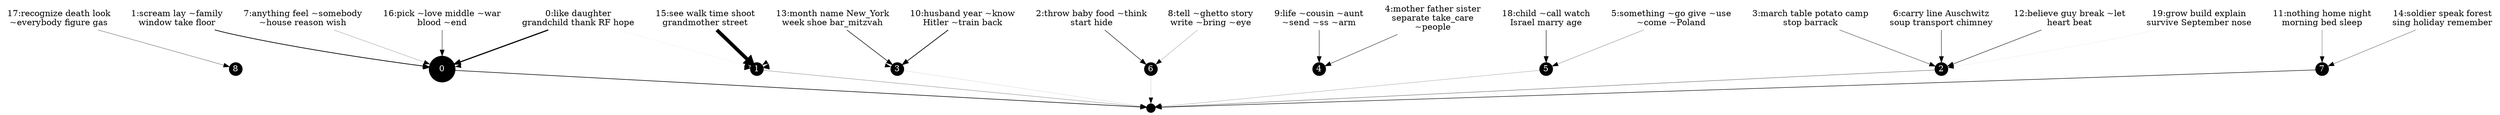 strict digraph {
	node [shape=point];
	n1_0 -> n2_0 [penwidth=0.93];
	n0_0 -> n1_0 [penwidth=1.87];
	n0_0 -> n1_1 [penwidth=0.03];
	n0_1 -> n1_0 [penwidth=1.16];
	n0_1 -> n1_1 [penwidth=0.02];
	n0_7 -> n1_0 [penwidth=0.23];
	n0_7 -> n1_1 [penwidth=0.01];
	n0_15 -> n1_0 [penwidth=0.00];
	n0_15 -> n1_1 [penwidth=5.95];
	n0_15 -> n1_3 [penwidth=0.00];
	n0_16 -> n1_0 [penwidth=0.62];
	n0_16 -> n1_1 [penwidth=0.01];
	n0_17 -> n1_0 [penwidth=0.00];
	n0_17 -> n1_1 [penwidth=0.01];
	n0_17 -> n1_8 [penwidth=0.39];
	n1_1 -> n2_0 [penwidth=0.30];
	n0_2 -> n1_1 [penwidth=0.00];
	n0_2 -> n1_6 [penwidth=0.75];
	n0_9 -> n1_1 [penwidth=0.01];
	n0_9 -> n1_4 [penwidth=0.66];
	n0_10 -> n1_1 [penwidth=0.01];
	n0_10 -> n1_3 [penwidth=1.13];
	n0_13 -> n1_1 [penwidth=0.02];
	n0_13 -> n1_3 [penwidth=0.87];
	n0_18 -> n1_1 [penwidth=0.01];
	n0_18 -> n1_5 [penwidth=0.77];
	n1_2 -> n2_0 [penwidth=0.42];
	n0_3 -> n1_2 [penwidth=0.51];
	n0_6 -> n1_2 [penwidth=0.66];
	n0_12 -> n1_2 [penwidth=0.67];
	n0_19 -> n1_2 [penwidth=0.04];
	n1_3 -> n2_0 [penwidth=0.09];
	n1_4 -> n2_0 [penwidth=0.02];
	n0_4 -> n1_4 [penwidth=0.59];
	n1_5 -> n2_0 [penwidth=0.22];
	n0_5 -> n1_5 [penwidth=0.29];
	n1_6 -> n2_0 [penwidth=0.13];
	n0_8 -> n1_6 [penwidth=0.23];
	n1_7 -> n2_0 [penwidth=0.79];
	n0_11 -> n1_7 [penwidth=0.37];
	n0_14 -> n1_7 [penwidth=0.39];
	n1_8 -> n2_0 [penwidth=0.01];
	n1_0 [shape=circle,margin="0,0",style=filled,fillcolor=black,fontcolor=white,height=0.60,label="0"]
	n0_0 [label="0:like daughter
grandchild thank RF hope",shape=none,fontcolor="black"]
	n0_1 [label="1:scream lay ~family
window take floor",shape=none,fontcolor="black"]
	n0_7 [label="7:anything feel ~somebody
~house reason wish",shape=none,fontcolor="black"]
	n0_15 [label="15:see walk time shoot
grandmother street",shape=none,fontcolor="black"]
	n0_16 [label="16:pick ~love middle ~war
blood ~end",shape=none,fontcolor="black"]
	n0_17 [label="17:recognize death look
~everybody figure gas",shape=none,fontcolor="black"]
	n1_1 [shape=circle,margin="0,0",style=filled,fillcolor=black,fontcolor=white,height=0.28,label="1"]
	n0_2 [label="2:throw baby food ~think
start hide",shape=none,fontcolor="black"]
	n0_9 [label="9:life ~cousin ~aunt
~send ~ss ~arm",shape=none,fontcolor="black"]
	n0_10 [label="10:husband year ~know
Hitler ~train back",shape=none,fontcolor="black"]
	n0_13 [label="13:month name New_York
week shoe bar_mitzvah",shape=none,fontcolor="black"]
	n0_18 [label="18:child ~call watch
Israel marry age",shape=none,fontcolor="black"]
	n1_2 [shape=circle,margin="0,0",style=filled,fillcolor=black,fontcolor=white,height=0.16,label="2"]
	n0_3 [label="3:march table potato camp
stop barrack",shape=none,fontcolor="black"]
	n0_6 [label="6:carry line Auschwitz
soup transport chimney",shape=none,fontcolor="black"]
	n0_12 [label="12:believe guy break ~let
heart beat",shape=none,fontcolor="black"]
	n0_19 [label="19:grow build explain
survive September nose",shape=none,fontcolor="black"]
	n1_3 [shape=circle,margin="0,0",style=filled,fillcolor=black,fontcolor=white,height=0.12,label="3"]
	n1_4 [shape=circle,margin="0,0",style=filled,fillcolor=black,fontcolor=white,height=0.05,label="4"]
	n0_4 [label="4:mother father sister
separate take_care
~people",shape=none,fontcolor="black"]
	n1_5 [shape=circle,margin="0,0",style=filled,fillcolor=black,fontcolor=white,height=0.03,label="5"]
	n0_5 [label="5:something ~go give ~use
~come ~Poland",shape=none,fontcolor="black"]
	n1_6 [shape=circle,margin="0,0",style=filled,fillcolor=black,fontcolor=white,height=0.02,label="6"]
	n0_8 [label="8:tell ~ghetto story
write ~bring ~eye",shape=none,fontcolor="black"]
	n1_7 [shape=circle,margin="0,0",style=filled,fillcolor=black,fontcolor=white,height=0.02,label="7"]
	n0_11 [label="11:nothing home night
morning bed sleep",shape=none,fontcolor="black"]
	n0_14 [label="14:soldier speak forest
sing holiday remember",shape=none,fontcolor="black"]
	n1_8 [shape=circle,margin="0,0",style=filled,fillcolor=black,fontcolor=white,height=0.00,label="8"]
	n2_0 [shape=point,height=0.20]
}